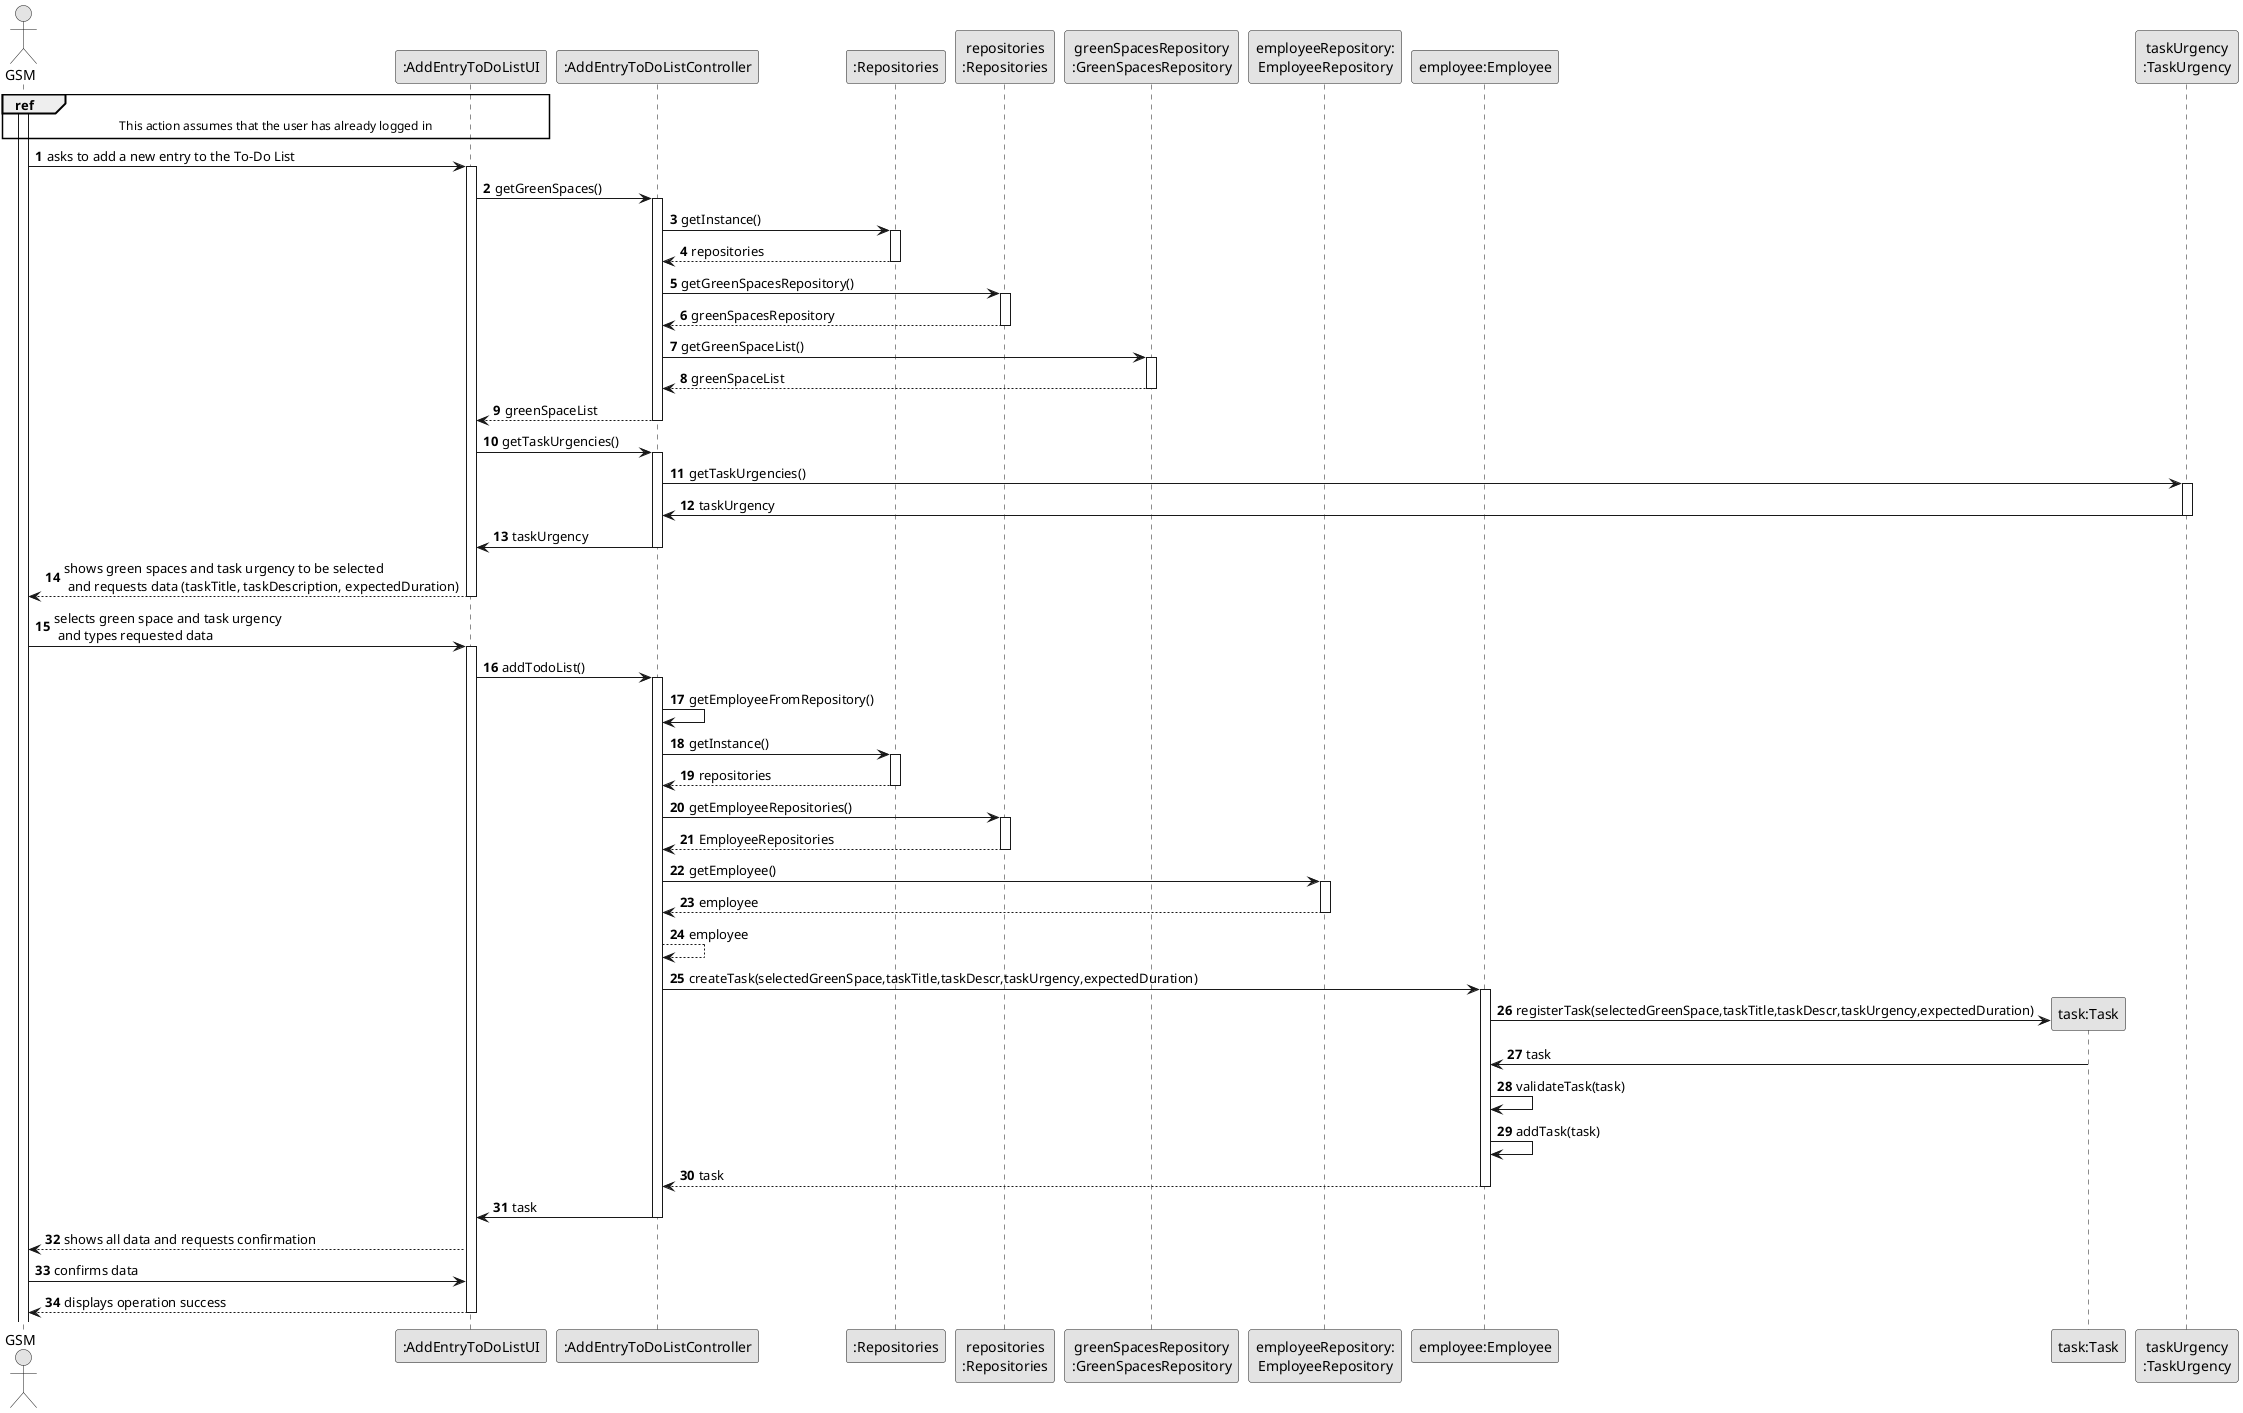 @startuml
skinparam monochrome true
skinparam packageStyle rectangle
skinparam shadowing false

autonumber

'hide footbox
actor "GSM" as GSM
participant ":AddEntryToDoListUI" as UI
participant ":AddEntryToDoListController" as CTRL
participant ":Repositories" as RepositorySingleton
participant "repositories\n:Repositories" as PLAT
participant "greenSpacesRepository\n:GreenSpacesRepository" as GreenSpacesRepository
participant "employeeRepository:\nEmployeeRepository" as EmployeeRepository
participant "employee:Employee" as employee
participant "task:Task" as task

participant "taskUrgency\n:TaskUrgency" as TaskUrgency
'DUVIDA PARA O FOF ^


ref over GSM, UI : This action assumes that the user has already logged in
activate GSM

    GSM -> UI : asks to add a new entry to the To-Do List
    activate UI
        UI -> CTRL: getGreenSpaces()
        activate CTRL
            CTRL -> RepositorySingleton : getInstance()
            activate RepositorySingleton

                RepositorySingleton --> CTRL: repositories
            deactivate RepositorySingleton

            CTRL -> PLAT : getGreenSpacesRepository()
            activate PLAT

                PLAT --> CTRL: greenSpacesRepository
            deactivate PLAT
            CTRL -> GreenSpacesRepository: getGreenSpaceList()
            activate GreenSpacesRepository
                GreenSpacesRepository --> CTRL: greenSpaceList
            deactivate GreenSpacesRepository

            CTRL --> UI : greenSpaceList
        deactivate CTRL

        UI -> CTRL: getTaskUrgencies()
        activate CTRL
            CTRL -> TaskUrgency : getTaskUrgencies()
            activate TaskUrgency
                TaskUrgency -> CTRL: taskUrgency
            deactivate TaskUrgency
        CTRL -> UI : taskUrgency
        deactivate CTRL
    UI --> GSM : shows green spaces and task urgency to be selected\n and requests data (taskTitle, taskDescription, expectedDuration)
    deactivate UI

    GSM -> UI : selects green space and task urgency\n and types requested data
    activate UI

        UI -> CTRL : addTodoList()
        activate CTRL
            CTRL->CTRL: getEmployeeFromRepository()
            CTRL -> RepositorySingleton : getInstance()
            activate RepositorySingleton
                RepositorySingleton --> CTRL : repositories
            deactivate RepositorySingleton
        CTRL -> PLAT : getEmployeeRepositories()
        activate PLAT
            PLAT --> CTRL : EmployeeRepositories
        deactivate PLAT
        CTRL -> EmployeeRepository: getEmployee()
        activate EmployeeRepository
            EmployeeRepository -->CTRL: employee
        deactivate EmployeeRepository
        CTRL --> CTRL: employee
        CTRL -> employee : createTask(selectedGreenSpace,taskTitle,taskDescr,taskUrgency,expectedDuration)
        activate employee
            employee -> task**: registerTask(selectedGreenSpace,taskTitle,taskDescr,taskUrgency,expectedDuration)
            task -> employee: task
            employee -> employee: validateTask(task)
            employee -> employee: addTask(task)
            employee --> CTRL: task
        deactivate employee
        CTRL -> UI: task

    deactivate CTRL
    UI --> GSM: shows all data and requests confirmation
    GSM -> UI : confirms data
    UI --> GSM : displays operation success

    deactivate UI

@enduml
